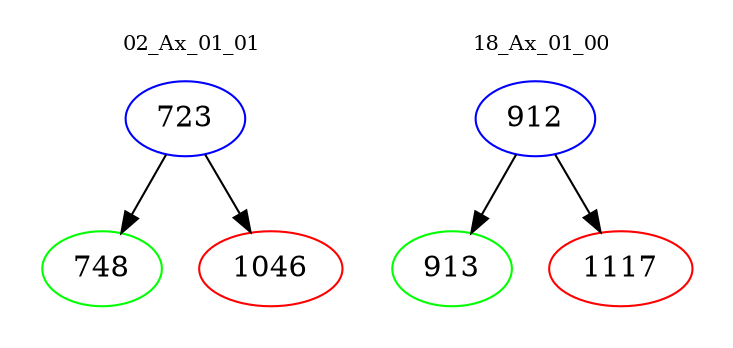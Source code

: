digraph{
subgraph cluster_0 {
color = white
label = "02_Ax_01_01";
fontsize=10;
T0_723 [label="723", color="blue"]
T0_723 -> T0_748 [color="black"]
T0_748 [label="748", color="green"]
T0_723 -> T0_1046 [color="black"]
T0_1046 [label="1046", color="red"]
}
subgraph cluster_1 {
color = white
label = "18_Ax_01_00";
fontsize=10;
T1_912 [label="912", color="blue"]
T1_912 -> T1_913 [color="black"]
T1_913 [label="913", color="green"]
T1_912 -> T1_1117 [color="black"]
T1_1117 [label="1117", color="red"]
}
}
